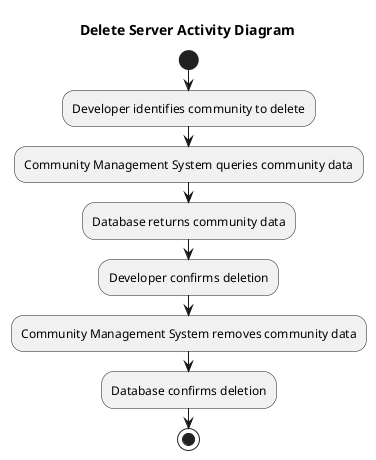 @startuml
title Delete Server Activity Diagram
start
:Developer identifies community to delete;
:Community Management System queries community data;
:Database returns community data;
:Developer confirms deletion;
:Community Management System removes community data;
:Database confirms deletion;
stop
@enduml